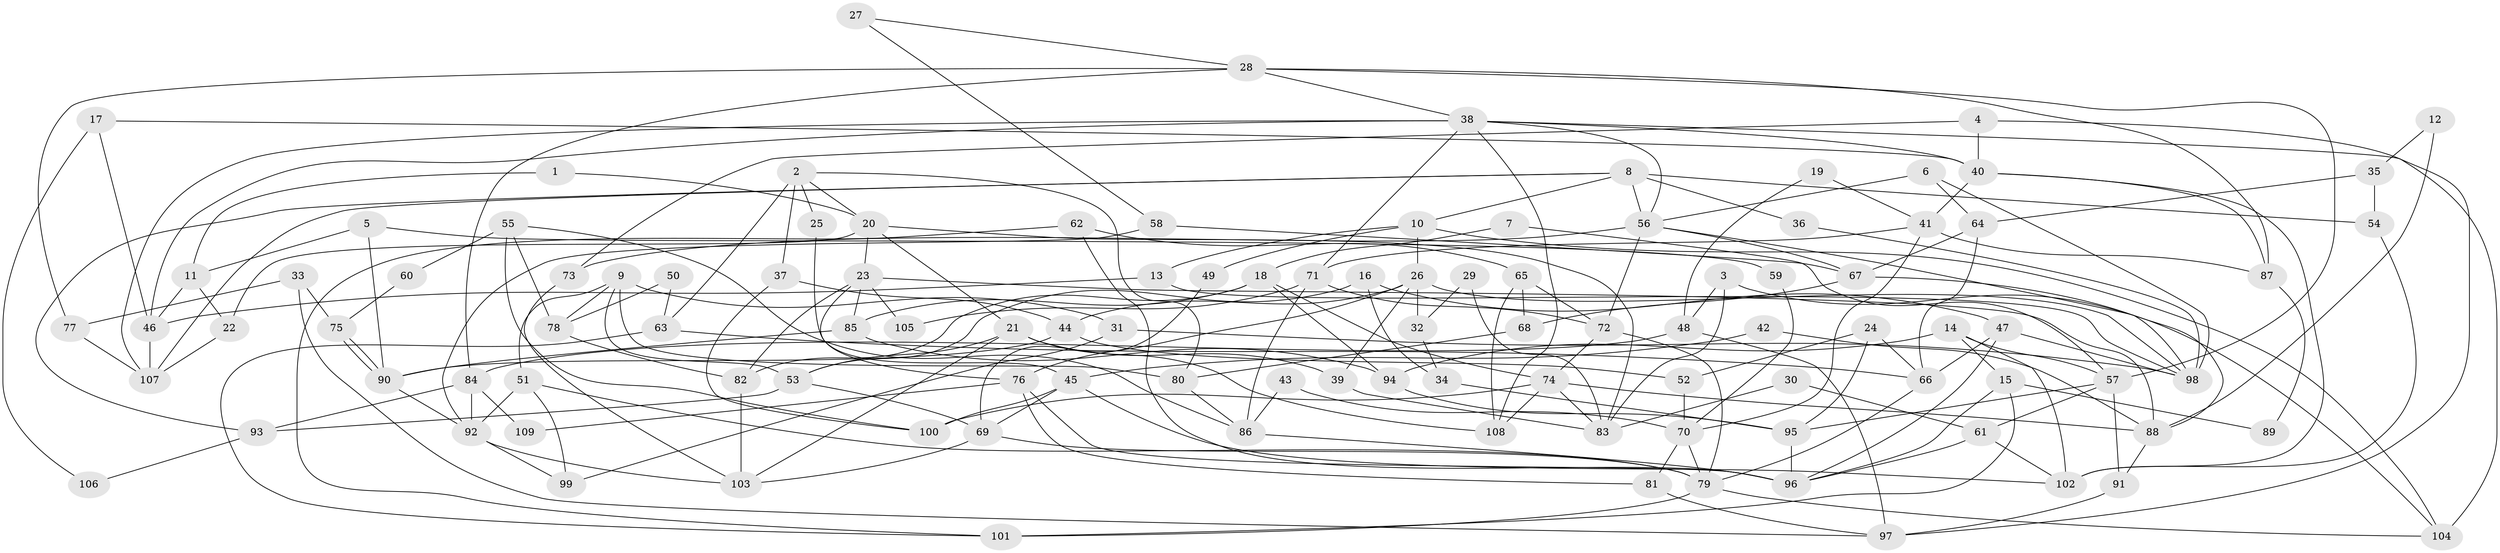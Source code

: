 // coarse degree distribution, {3: 0.23376623376623376, 10: 0.03896103896103896, 7: 0.05194805194805195, 8: 0.05194805194805195, 2: 0.16883116883116883, 4: 0.18181818181818182, 11: 0.012987012987012988, 5: 0.16883116883116883, 13: 0.012987012987012988, 9: 0.012987012987012988, 6: 0.06493506493506493}
// Generated by graph-tools (version 1.1) at 2025/50/03/04/25 22:50:58]
// undirected, 109 vertices, 218 edges
graph export_dot {
  node [color=gray90,style=filled];
  1;
  2;
  3;
  4;
  5;
  6;
  7;
  8;
  9;
  10;
  11;
  12;
  13;
  14;
  15;
  16;
  17;
  18;
  19;
  20;
  21;
  22;
  23;
  24;
  25;
  26;
  27;
  28;
  29;
  30;
  31;
  32;
  33;
  34;
  35;
  36;
  37;
  38;
  39;
  40;
  41;
  42;
  43;
  44;
  45;
  46;
  47;
  48;
  49;
  50;
  51;
  52;
  53;
  54;
  55;
  56;
  57;
  58;
  59;
  60;
  61;
  62;
  63;
  64;
  65;
  66;
  67;
  68;
  69;
  70;
  71;
  72;
  73;
  74;
  75;
  76;
  77;
  78;
  79;
  80;
  81;
  82;
  83;
  84;
  85;
  86;
  87;
  88;
  89;
  90;
  91;
  92;
  93;
  94;
  95;
  96;
  97;
  98;
  99;
  100;
  101;
  102;
  103;
  104;
  105;
  106;
  107;
  108;
  109;
  1 -- 11;
  1 -- 20;
  2 -- 80;
  2 -- 20;
  2 -- 25;
  2 -- 37;
  2 -- 63;
  3 -- 48;
  3 -- 104;
  3 -- 83;
  4 -- 40;
  4 -- 97;
  4 -- 73;
  5 -- 11;
  5 -- 90;
  5 -- 59;
  6 -- 98;
  6 -- 56;
  6 -- 64;
  7 -- 18;
  7 -- 57;
  8 -- 10;
  8 -- 56;
  8 -- 36;
  8 -- 54;
  8 -- 93;
  8 -- 107;
  9 -- 53;
  9 -- 51;
  9 -- 31;
  9 -- 78;
  9 -- 80;
  10 -- 26;
  10 -- 13;
  10 -- 49;
  10 -- 104;
  11 -- 46;
  11 -- 22;
  12 -- 35;
  12 -- 88;
  13 -- 98;
  13 -- 46;
  14 -- 57;
  14 -- 15;
  14 -- 94;
  14 -- 102;
  15 -- 96;
  15 -- 101;
  15 -- 89;
  16 -- 53;
  16 -- 47;
  16 -- 34;
  17 -- 40;
  17 -- 46;
  17 -- 106;
  18 -- 94;
  18 -- 74;
  18 -- 82;
  18 -- 85;
  19 -- 48;
  19 -- 41;
  20 -- 23;
  20 -- 21;
  20 -- 22;
  20 -- 83;
  21 -- 39;
  21 -- 108;
  21 -- 53;
  21 -- 103;
  22 -- 107;
  23 -- 76;
  23 -- 85;
  23 -- 82;
  23 -- 88;
  23 -- 105;
  24 -- 95;
  24 -- 66;
  24 -- 52;
  25 -- 45;
  26 -- 44;
  26 -- 98;
  26 -- 32;
  26 -- 39;
  26 -- 76;
  27 -- 28;
  27 -- 58;
  28 -- 84;
  28 -- 38;
  28 -- 57;
  28 -- 77;
  28 -- 87;
  29 -- 83;
  29 -- 32;
  30 -- 83;
  30 -- 61;
  31 -- 98;
  31 -- 99;
  32 -- 34;
  33 -- 77;
  33 -- 97;
  33 -- 75;
  34 -- 95;
  35 -- 54;
  35 -- 64;
  36 -- 98;
  37 -- 100;
  37 -- 44;
  38 -- 104;
  38 -- 40;
  38 -- 46;
  38 -- 56;
  38 -- 71;
  38 -- 107;
  38 -- 108;
  39 -- 83;
  40 -- 41;
  40 -- 102;
  40 -- 87;
  41 -- 87;
  41 -- 71;
  41 -- 70;
  42 -- 45;
  42 -- 88;
  43 -- 86;
  43 -- 70;
  44 -- 52;
  44 -- 90;
  45 -- 69;
  45 -- 100;
  45 -- 102;
  46 -- 107;
  47 -- 66;
  47 -- 96;
  47 -- 98;
  48 -- 97;
  48 -- 84;
  49 -- 69;
  50 -- 78;
  50 -- 63;
  51 -- 99;
  51 -- 92;
  51 -- 79;
  52 -- 70;
  53 -- 69;
  53 -- 93;
  54 -- 102;
  55 -- 78;
  55 -- 86;
  55 -- 60;
  55 -- 100;
  56 -- 73;
  56 -- 67;
  56 -- 72;
  56 -- 98;
  57 -- 61;
  57 -- 91;
  57 -- 95;
  58 -- 92;
  58 -- 67;
  59 -- 70;
  60 -- 75;
  61 -- 102;
  61 -- 96;
  62 -- 65;
  62 -- 101;
  62 -- 96;
  63 -- 66;
  63 -- 101;
  64 -- 67;
  64 -- 66;
  65 -- 68;
  65 -- 72;
  65 -- 108;
  66 -- 79;
  67 -- 88;
  67 -- 68;
  68 -- 80;
  69 -- 103;
  69 -- 79;
  70 -- 79;
  70 -- 81;
  71 -- 72;
  71 -- 86;
  71 -- 105;
  72 -- 74;
  72 -- 79;
  73 -- 103;
  74 -- 108;
  74 -- 83;
  74 -- 88;
  74 -- 100;
  75 -- 90;
  75 -- 90;
  76 -- 96;
  76 -- 81;
  76 -- 109;
  77 -- 107;
  78 -- 82;
  79 -- 101;
  79 -- 104;
  80 -- 86;
  81 -- 97;
  82 -- 103;
  84 -- 92;
  84 -- 93;
  84 -- 109;
  85 -- 90;
  85 -- 94;
  86 -- 96;
  87 -- 89;
  88 -- 91;
  90 -- 92;
  91 -- 97;
  92 -- 103;
  92 -- 99;
  93 -- 106;
  94 -- 95;
  95 -- 96;
}
